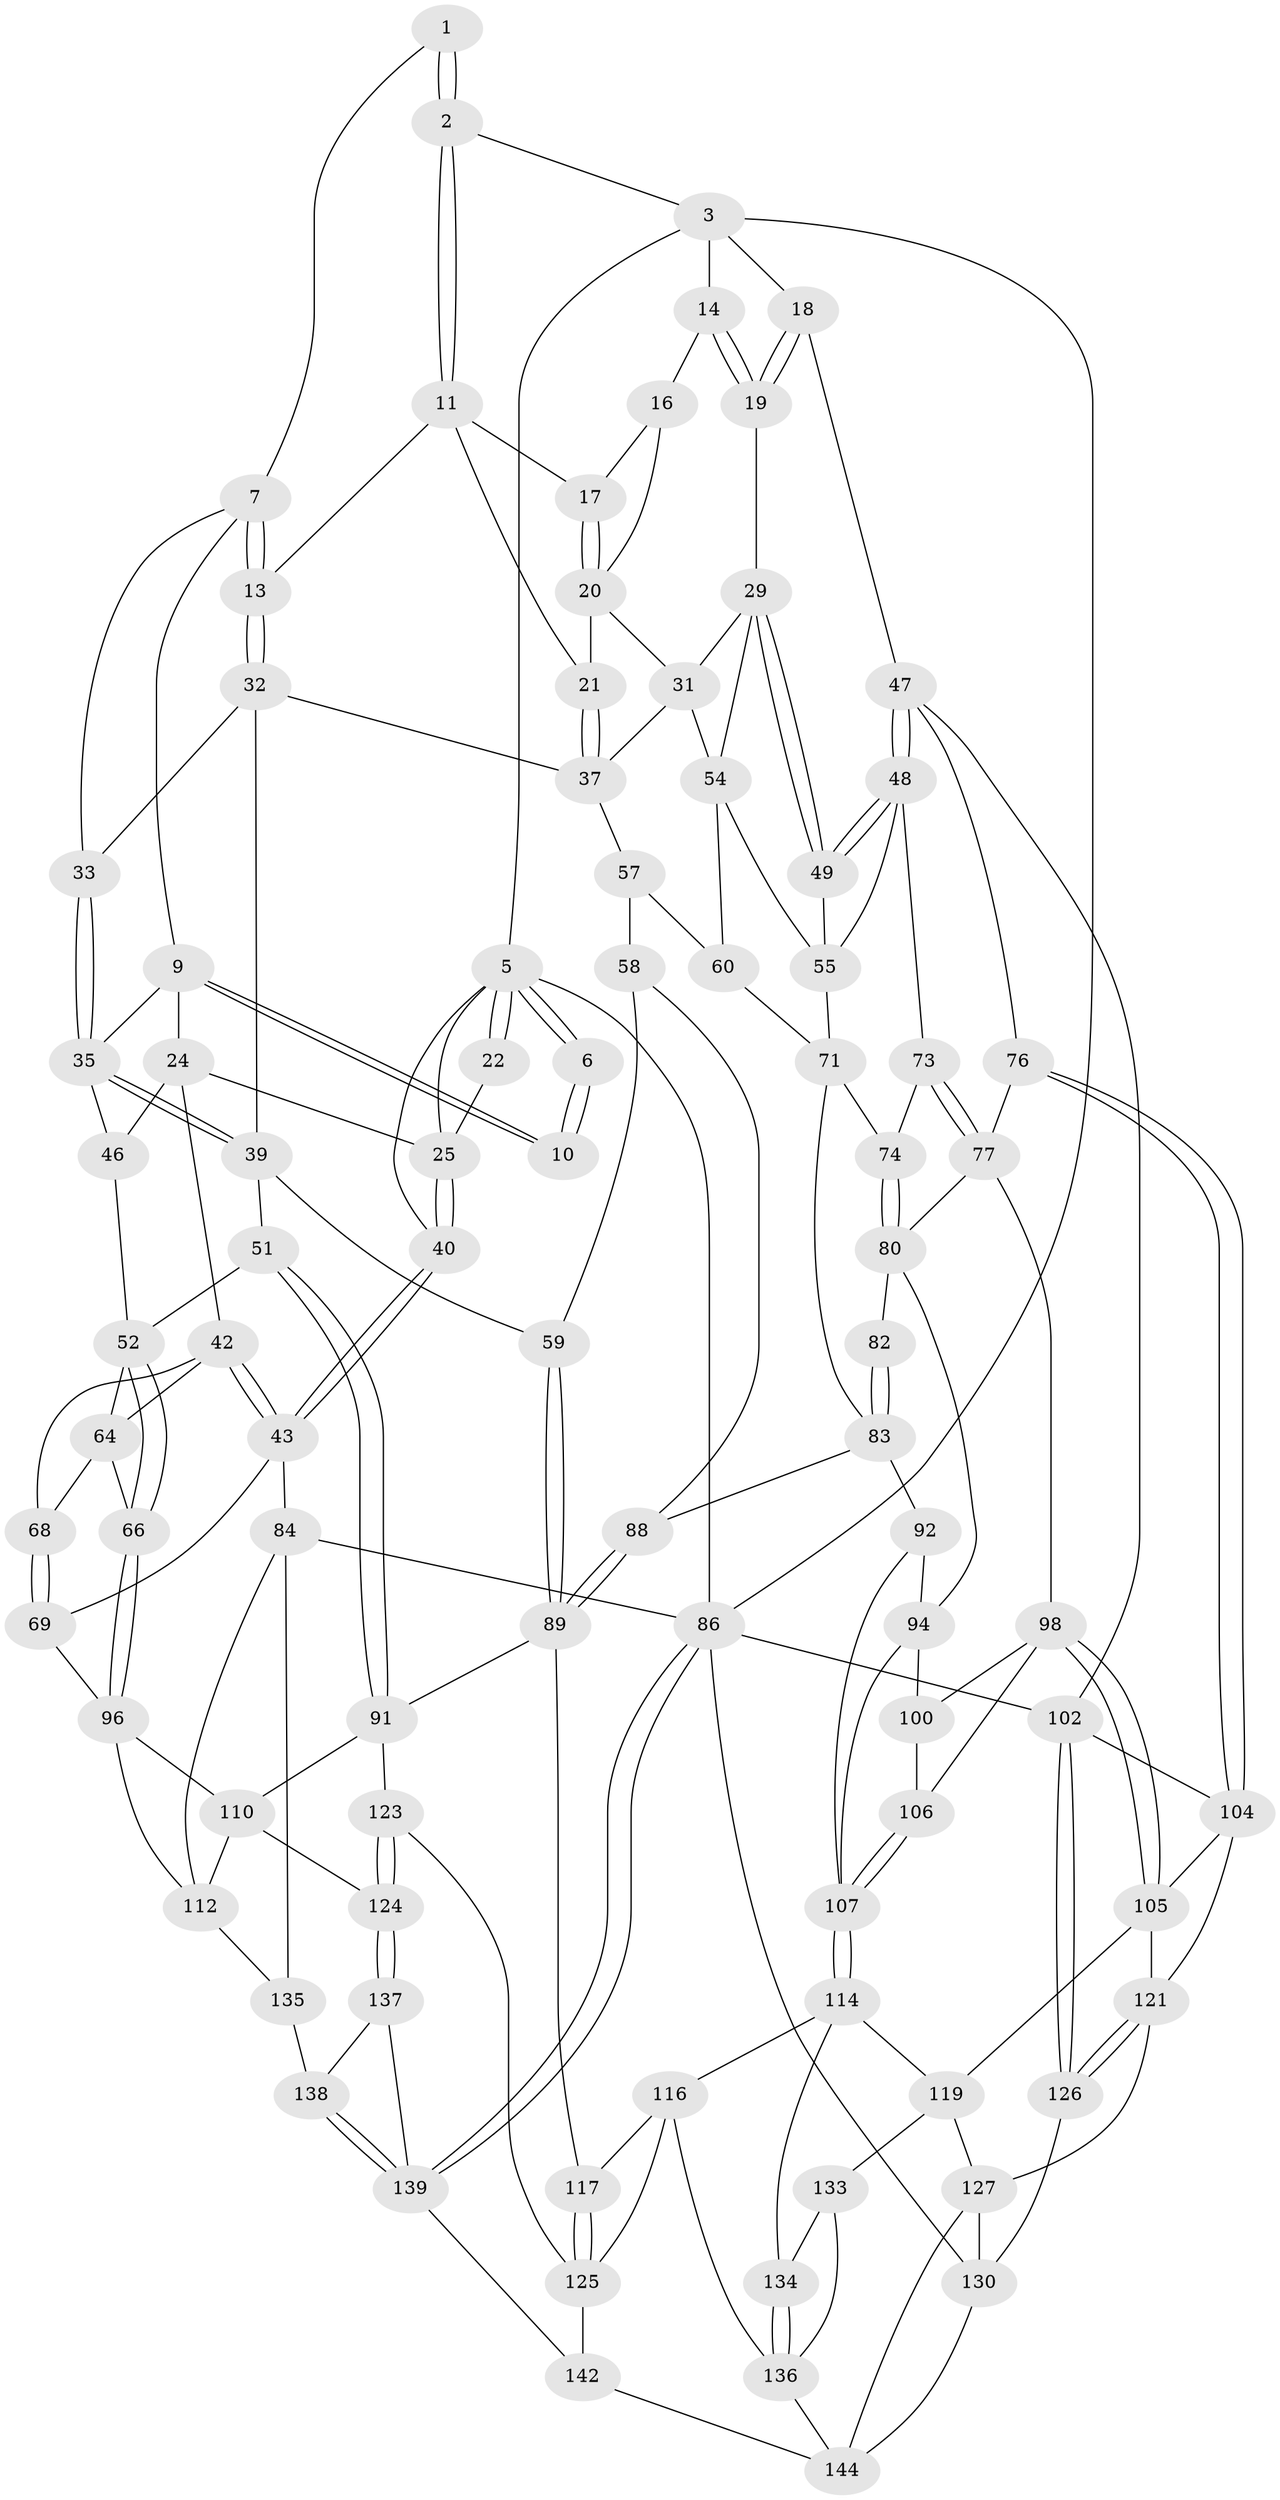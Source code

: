 // Generated by graph-tools (version 1.1) at 2025/24/03/03/25 07:24:40]
// undirected, 91 vertices, 202 edges
graph export_dot {
graph [start="1"]
  node [color=gray90,style=filled];
  1 [pos="+0.30760915410084355+0"];
  2 [pos="+0.5991108286970482+0"];
  3 [pos="+1+0",super="+4"];
  5 [pos="+0+0",super="+34"];
  6 [pos="+0.1603585154687424+0"];
  7 [pos="+0.2972797121820309+0.01969817067963031",super="+8"];
  9 [pos="+0.17873363224211233+0.13778820018154128",super="+23"];
  10 [pos="+0.1349037746002117+0.09743494859332966"];
  11 [pos="+0.6002411279448407+0",super="+12"];
  13 [pos="+0.47318554571870786+0.11923855864368567"];
  14 [pos="+0.8800691060522114+0.1041484941654227",super="+15"];
  16 [pos="+0.72197149424977+0.09035498526107198"];
  17 [pos="+0.6804214026764157+0.02779390125316425"];
  18 [pos="+1+0.30942552902233555"];
  19 [pos="+0.9103564978675516+0.1552067086119547",super="+28"];
  20 [pos="+0.592460206762664+0.2377957969145262",super="+27"];
  21 [pos="+0.5657280375768677+0.2362349543925268"];
  22 [pos="+0.07878142335534485+0.11029738249890093"];
  24 [pos="+0.06518395022470223+0.24270793979539068",super="+41"];
  25 [pos="+0.06094668407153063+0.23821489293825104",super="+26"];
  29 [pos="+0.7943268179850135+0.3023340167479599",super="+30"];
  31 [pos="+0.6900691039340447+0.30308939001821195",super="+44"];
  32 [pos="+0.4053824356897844+0.16731291198102544",super="+38"];
  33 [pos="+0.31737143131589646+0.1544517710692096"];
  35 [pos="+0.26212789742181114+0.30793265763214",super="+36"];
  37 [pos="+0.5194243960523198+0.31974598786942193",super="+45"];
  39 [pos="+0.36659133044340586+0.366898040789969",super="+50"];
  40 [pos="+0+0.31119209743771753"];
  42 [pos="+0.0021294624812278813+0.3850549641294837",super="+65"];
  43 [pos="+0+0.42646999431860133",super="+70"];
  46 [pos="+0.18258854163634441+0.336990016643799"];
  47 [pos="+1+0.3374802908732684",super="+75"];
  48 [pos="+0.9596500830827173+0.3675364567586932",super="+62"];
  49 [pos="+0.833801267188178+0.32805364018330563"];
  51 [pos="+0.3204847617088242+0.5342609619938717"];
  52 [pos="+0.30250871633196424+0.5355415381413249",super="+53"];
  54 [pos="+0.7291070518180797+0.4114440240626616",super="+56"];
  55 [pos="+0.7969224318741321+0.42630847961095963",super="+63"];
  57 [pos="+0.5846043253012742+0.420047613456293",super="+61"];
  58 [pos="+0.4975689410448698+0.47248017475479415",super="+78"];
  59 [pos="+0.4171356530966358+0.5008493776517292"];
  60 [pos="+0.7068108356647116+0.5024023343836209"];
  64 [pos="+0.1478674734587506+0.4446307981433173",super="+67"];
  66 [pos="+0.19898824250096586+0.5928466955871501"];
  68 [pos="+0.09854050529920357+0.560239347987977"];
  69 [pos="+0.003190812918911785+0.5891734420381991"];
  71 [pos="+0.7367316749817009+0.5146137037706445",super="+72"];
  73 [pos="+0.8700213949113288+0.5123259516346808"];
  74 [pos="+0.7974149028677789+0.5468338710783037"];
  76 [pos="+1+0.5594924119281021"];
  77 [pos="+0.8973815239511438+0.5749381997337096",super="+79"];
  80 [pos="+0.8307222414136041+0.6084196182577815",super="+81"];
  82 [pos="+0.7295456527868385+0.5939970494289775"];
  83 [pos="+0.7131823248878681+0.5147533201401348",super="+87"];
  84 [pos="+0+0.7819295719301042",super="+85"];
  86 [pos="+0+1",super="+101"];
  88 [pos="+0.5590293806762446+0.6545984840188692"];
  89 [pos="+0.5553542601915138+0.6565015170106742",super="+90"];
  91 [pos="+0.3692812474554701+0.6832570670326225",super="+109"];
  92 [pos="+0.6343553589001135+0.6658038072284963",super="+93"];
  94 [pos="+0.7450078793155084+0.6438547172413015",super="+95"];
  96 [pos="+0.18751360338095946+0.6480006114166394",super="+97"];
  98 [pos="+0.857768745776305+0.6836135358254921",super="+99"];
  100 [pos="+0.7484395413124196+0.6467107647534647"];
  102 [pos="+1+0.8390197032530445",super="+103"];
  104 [pos="+0.8937444365254176+0.7030617312811431",super="+120"];
  105 [pos="+0.8628833588521536+0.6932197314644772",super="+118"];
  106 [pos="+0.7503264204553192+0.7003433592684797"];
  107 [pos="+0.704180802572299+0.7386616379282065",super="+108"];
  110 [pos="+0.19473843172258978+0.6640783331820012",super="+111"];
  112 [pos="+0.09125548244700998+0.798798781507417",super="+113"];
  114 [pos="+0.7118969821242646+0.7792691488411534",super="+115"];
  116 [pos="+0.5587960619705098+0.7826860782751206",super="+131"];
  117 [pos="+0.5213981586855362+0.7393354367125786"];
  119 [pos="+0.7554270125867831+0.8016545782161831",super="+129"];
  121 [pos="+0.8941694508544+0.8178481769276941",super="+122"];
  123 [pos="+0.2982932903396489+0.8578515192660141"];
  124 [pos="+0.2469265220539032+0.8847107079771815"];
  125 [pos="+0.4025632708489352+0.8780762741431051",super="+132"];
  126 [pos="+0.9590012866628482+0.9003194560535249"];
  127 [pos="+0.8538198531946048+0.9300544640708928",super="+128"];
  130 [pos="+0.9391320900353648+0.9108275045874281",super="+141"];
  133 [pos="+0.6691852131473156+0.913796935234607"];
  134 [pos="+0.6336886713625522+0.8329465073456315"];
  135 [pos="+0.049833687634818755+0.8807521098983476"];
  136 [pos="+0.5559716014973548+0.9347146245246781",super="+140"];
  137 [pos="+0.24539053240277595+0.8895156876013377"];
  138 [pos="+0.06637118773982596+0.9204381658301529"];
  139 [pos="+0+1",super="+143"];
  142 [pos="+0.4198598678957328+1"];
  144 [pos="+0.7630882425178145+1",super="+145"];
  1 -- 2;
  1 -- 2;
  1 -- 7;
  2 -- 3;
  2 -- 11;
  2 -- 11;
  3 -- 14;
  3 -- 5;
  3 -- 18;
  3 -- 86;
  5 -- 6;
  5 -- 6;
  5 -- 22;
  5 -- 22;
  5 -- 40;
  5 -- 86;
  5 -- 25;
  6 -- 10;
  6 -- 10;
  7 -- 13;
  7 -- 13;
  7 -- 9;
  7 -- 33;
  9 -- 10;
  9 -- 10;
  9 -- 24;
  9 -- 35;
  11 -- 17;
  11 -- 13;
  11 -- 21;
  13 -- 32;
  13 -- 32;
  14 -- 19 [weight=2];
  14 -- 19;
  14 -- 16;
  16 -- 17;
  16 -- 20;
  17 -- 20;
  17 -- 20;
  18 -- 19;
  18 -- 19;
  18 -- 47;
  19 -- 29;
  20 -- 21;
  20 -- 31;
  21 -- 37;
  21 -- 37;
  22 -- 25;
  24 -- 25;
  24 -- 42;
  24 -- 46;
  25 -- 40;
  25 -- 40;
  29 -- 49;
  29 -- 49;
  29 -- 54;
  29 -- 31;
  31 -- 37;
  31 -- 54;
  32 -- 33;
  32 -- 37;
  32 -- 39;
  33 -- 35;
  33 -- 35;
  35 -- 39;
  35 -- 39;
  35 -- 46;
  37 -- 57;
  39 -- 51;
  39 -- 59;
  40 -- 43;
  40 -- 43;
  42 -- 43;
  42 -- 43;
  42 -- 64;
  42 -- 68;
  43 -- 84;
  43 -- 69;
  46 -- 52;
  47 -- 48;
  47 -- 48;
  47 -- 76;
  47 -- 102;
  48 -- 49;
  48 -- 49;
  48 -- 73;
  48 -- 55;
  49 -- 55;
  51 -- 52;
  51 -- 91;
  51 -- 91;
  52 -- 66;
  52 -- 66;
  52 -- 64;
  54 -- 60;
  54 -- 55;
  55 -- 71;
  57 -- 58 [weight=2];
  57 -- 60;
  58 -- 59;
  58 -- 88;
  59 -- 89;
  59 -- 89;
  60 -- 71;
  64 -- 66;
  64 -- 68;
  66 -- 96;
  66 -- 96;
  68 -- 69;
  68 -- 69;
  69 -- 96;
  71 -- 74;
  71 -- 83;
  73 -- 74;
  73 -- 77;
  73 -- 77;
  74 -- 80;
  74 -- 80;
  76 -- 77;
  76 -- 104;
  76 -- 104;
  77 -- 80;
  77 -- 98;
  80 -- 82;
  80 -- 94;
  82 -- 83;
  82 -- 83;
  83 -- 88;
  83 -- 92;
  84 -- 86;
  84 -- 135;
  84 -- 112;
  86 -- 139;
  86 -- 139;
  86 -- 102;
  86 -- 130;
  88 -- 89;
  88 -- 89;
  89 -- 91;
  89 -- 117;
  91 -- 123;
  91 -- 110;
  92 -- 107;
  92 -- 94;
  94 -- 100;
  94 -- 107;
  96 -- 110;
  96 -- 112;
  98 -- 105;
  98 -- 105;
  98 -- 100;
  98 -- 106;
  100 -- 106;
  102 -- 126;
  102 -- 126;
  102 -- 104;
  104 -- 105;
  104 -- 121;
  105 -- 121;
  105 -- 119;
  106 -- 107;
  106 -- 107;
  107 -- 114;
  107 -- 114;
  110 -- 112;
  110 -- 124;
  112 -- 135;
  114 -- 119;
  114 -- 116;
  114 -- 134;
  116 -- 117;
  116 -- 136;
  116 -- 125;
  117 -- 125;
  117 -- 125;
  119 -- 133;
  119 -- 127;
  121 -- 126;
  121 -- 126;
  121 -- 127;
  123 -- 124;
  123 -- 124;
  123 -- 125;
  124 -- 137;
  124 -- 137;
  125 -- 142;
  126 -- 130;
  127 -- 130;
  127 -- 144;
  130 -- 144;
  133 -- 134;
  133 -- 136;
  134 -- 136;
  134 -- 136;
  135 -- 138;
  136 -- 144;
  137 -- 138;
  137 -- 139;
  138 -- 139;
  138 -- 139;
  139 -- 142;
  142 -- 144;
}
